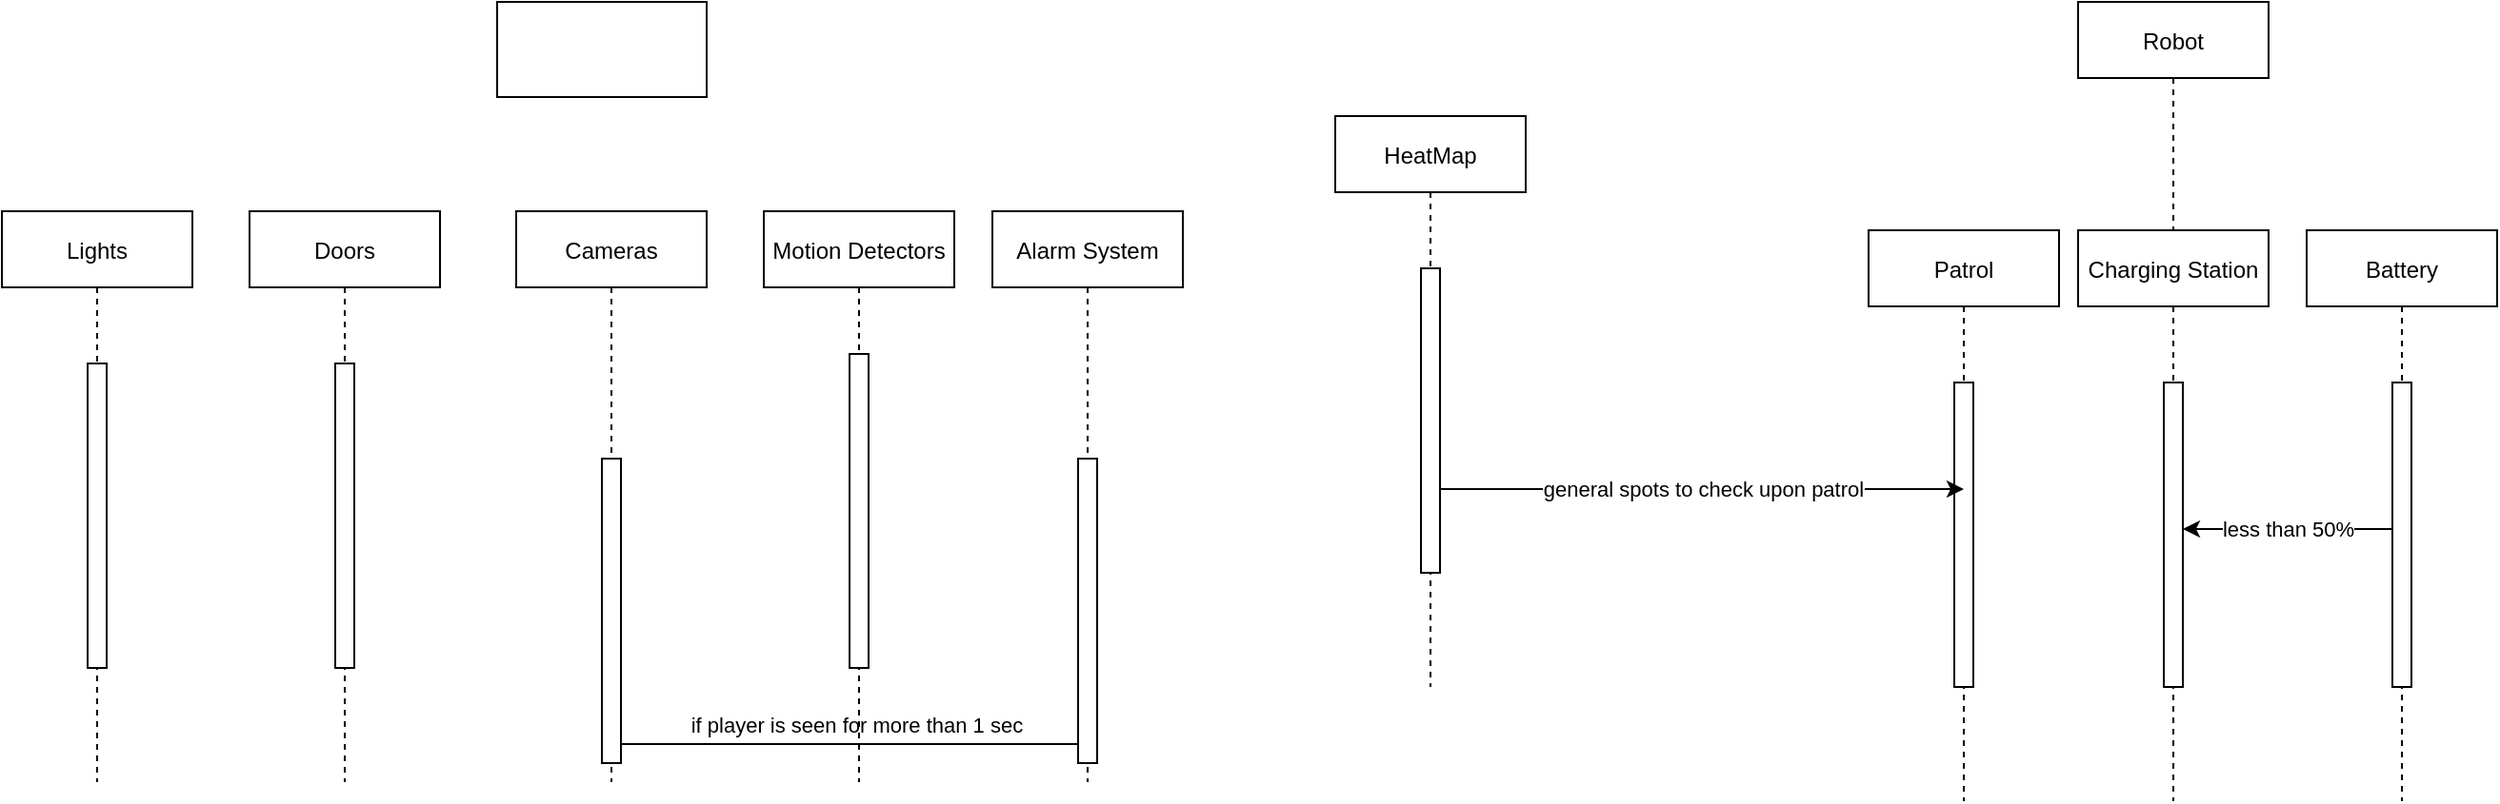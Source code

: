 <mxfile version="15.7.4" type="github">
  <diagram id="kgpKYQtTHZ0yAKxKKP6v" name="Page-1">
    <mxGraphModel dx="2272" dy="832" grid="1" gridSize="10" guides="1" tooltips="1" connect="1" arrows="1" fold="1" page="1" pageScale="1" pageWidth="850" pageHeight="1100" math="0" shadow="0">
      <root>
        <mxCell id="0" />
        <mxCell id="1" parent="0" />
        <mxCell id="3nuBFxr9cyL0pnOWT2aG-1" value="Cameras" style="shape=umlLifeline;perimeter=lifelinePerimeter;container=1;collapsible=0;recursiveResize=0;rounded=0;shadow=0;strokeWidth=1;" parent="1" vertex="1">
          <mxGeometry x="30" y="150" width="100" height="300" as="geometry" />
        </mxCell>
        <mxCell id="3nuBFxr9cyL0pnOWT2aG-2" value="" style="points=[];perimeter=orthogonalPerimeter;rounded=0;shadow=0;strokeWidth=1;" parent="3nuBFxr9cyL0pnOWT2aG-1" vertex="1">
          <mxGeometry x="45" y="130" width="10" height="160" as="geometry" />
        </mxCell>
        <mxCell id="vlGZlSDKLQWc9GM1L02--11" value="if player is seen for more than 1 sec&amp;nbsp;" style="endArrow=none;html=1;rounded=0;" edge="1" parent="3nuBFxr9cyL0pnOWT2aG-1" target="sIRMj_rUHxEw1dp95H_H-10">
          <mxGeometry x="0.022" y="10" width="50" height="50" relative="1" as="geometry">
            <mxPoint x="55" y="280" as="sourcePoint" />
            <mxPoint x="105" y="230" as="targetPoint" />
            <mxPoint as="offset" />
          </mxGeometry>
        </mxCell>
        <mxCell id="3nuBFxr9cyL0pnOWT2aG-5" value="Doors" style="shape=umlLifeline;perimeter=lifelinePerimeter;container=1;collapsible=0;recursiveResize=0;rounded=0;shadow=0;strokeWidth=1;" parent="1" vertex="1">
          <mxGeometry x="-110" y="150" width="100" height="300" as="geometry" />
        </mxCell>
        <mxCell id="3nuBFxr9cyL0pnOWT2aG-6" value="" style="points=[];perimeter=orthogonalPerimeter;rounded=0;shadow=0;strokeWidth=1;" parent="3nuBFxr9cyL0pnOWT2aG-5" vertex="1">
          <mxGeometry x="45" y="80" width="10" height="160" as="geometry" />
        </mxCell>
        <mxCell id="sIRMj_rUHxEw1dp95H_H-1" value="Battery" style="shape=umlLifeline;perimeter=lifelinePerimeter;container=1;collapsible=0;recursiveResize=0;rounded=0;shadow=0;strokeWidth=1;" parent="1" vertex="1">
          <mxGeometry x="970" y="160" width="100" height="300" as="geometry" />
        </mxCell>
        <mxCell id="sIRMj_rUHxEw1dp95H_H-2" value="" style="points=[];perimeter=orthogonalPerimeter;rounded=0;shadow=0;strokeWidth=1;" parent="sIRMj_rUHxEw1dp95H_H-1" vertex="1">
          <mxGeometry x="45" y="80" width="10" height="160" as="geometry" />
        </mxCell>
        <mxCell id="sIRMj_rUHxEw1dp95H_H-3" value="Charging Station" style="shape=umlLifeline;perimeter=lifelinePerimeter;container=1;collapsible=0;recursiveResize=0;rounded=0;shadow=0;strokeWidth=1;" parent="1" vertex="1">
          <mxGeometry x="850" y="160" width="100" height="300" as="geometry" />
        </mxCell>
        <mxCell id="sIRMj_rUHxEw1dp95H_H-4" value="" style="points=[];perimeter=orthogonalPerimeter;rounded=0;shadow=0;strokeWidth=1;" parent="sIRMj_rUHxEw1dp95H_H-3" vertex="1">
          <mxGeometry x="45" y="80" width="10" height="160" as="geometry" />
        </mxCell>
        <mxCell id="sIRMj_rUHxEw1dp95H_H-7" value="Robot" style="shape=umlLifeline;perimeter=lifelinePerimeter;container=1;collapsible=0;recursiveResize=0;rounded=0;shadow=0;strokeWidth=1;strokeColor=default;" parent="1" vertex="1">
          <mxGeometry x="850" y="40" width="100" height="120" as="geometry" />
        </mxCell>
        <mxCell id="sIRMj_rUHxEw1dp95H_H-8" value="Lights" style="shape=umlLifeline;perimeter=lifelinePerimeter;container=1;collapsible=0;recursiveResize=0;rounded=0;shadow=0;strokeWidth=1;" parent="1" vertex="1">
          <mxGeometry x="-240" y="150" width="100" height="300" as="geometry" />
        </mxCell>
        <mxCell id="sIRMj_rUHxEw1dp95H_H-9" value="" style="points=[];perimeter=orthogonalPerimeter;rounded=0;shadow=0;strokeWidth=1;" parent="sIRMj_rUHxEw1dp95H_H-8" vertex="1">
          <mxGeometry x="45" y="80" width="10" height="160" as="geometry" />
        </mxCell>
        <mxCell id="sIRMj_rUHxEw1dp95H_H-10" value="Alarm System" style="shape=umlLifeline;perimeter=lifelinePerimeter;container=1;collapsible=0;recursiveResize=0;rounded=0;shadow=0;strokeWidth=1;" parent="1" vertex="1">
          <mxGeometry x="280" y="150" width="100" height="300" as="geometry" />
        </mxCell>
        <mxCell id="sIRMj_rUHxEw1dp95H_H-11" value="" style="points=[];perimeter=orthogonalPerimeter;rounded=0;shadow=0;strokeWidth=1;" parent="sIRMj_rUHxEw1dp95H_H-10" vertex="1">
          <mxGeometry x="45" y="130" width="10" height="160" as="geometry" />
        </mxCell>
        <mxCell id="sIRMj_rUHxEw1dp95H_H-12" value="HeatMap" style="shape=umlLifeline;perimeter=lifelinePerimeter;container=1;collapsible=0;recursiveResize=0;rounded=0;shadow=0;strokeWidth=1;" parent="1" vertex="1">
          <mxGeometry x="460" y="100" width="100" height="300" as="geometry" />
        </mxCell>
        <mxCell id="sIRMj_rUHxEw1dp95H_H-13" value="" style="points=[];perimeter=orthogonalPerimeter;rounded=0;shadow=0;strokeWidth=1;" parent="sIRMj_rUHxEw1dp95H_H-12" vertex="1">
          <mxGeometry x="45" y="80" width="10" height="160" as="geometry" />
        </mxCell>
        <mxCell id="vlGZlSDKLQWc9GM1L02--1" value="less than 50%" style="endArrow=classic;html=1;rounded=0;exitX=0;exitY=0.481;exitDx=0;exitDy=0;exitPerimeter=0;startArrow=none;startFill=0;endFill=1;" edge="1" parent="1" source="sIRMj_rUHxEw1dp95H_H-2" target="sIRMj_rUHxEw1dp95H_H-4">
          <mxGeometry width="50" height="50" relative="1" as="geometry">
            <mxPoint x="680" y="400" as="sourcePoint" />
            <mxPoint x="910" y="317" as="targetPoint" />
            <Array as="points" />
          </mxGeometry>
        </mxCell>
        <mxCell id="vlGZlSDKLQWc9GM1L02--2" value="Patrol" style="shape=umlLifeline;perimeter=lifelinePerimeter;container=1;collapsible=0;recursiveResize=0;rounded=0;shadow=0;strokeWidth=1;" vertex="1" parent="1">
          <mxGeometry x="740" y="160" width="100" height="300" as="geometry" />
        </mxCell>
        <mxCell id="vlGZlSDKLQWc9GM1L02--3" value="" style="points=[];perimeter=orthogonalPerimeter;rounded=0;shadow=0;strokeWidth=1;" vertex="1" parent="vlGZlSDKLQWc9GM1L02--2">
          <mxGeometry x="45" y="80" width="10" height="160" as="geometry" />
        </mxCell>
        <mxCell id="vlGZlSDKLQWc9GM1L02--7" value="general spots to check upon patrol" style="endArrow=classic;html=1;rounded=0;exitX=1;exitY=0.725;exitDx=0;exitDy=0;exitPerimeter=0;endFill=1;" edge="1" parent="1" source="sIRMj_rUHxEw1dp95H_H-13">
          <mxGeometry width="50" height="50" relative="1" as="geometry">
            <mxPoint x="570" y="300" as="sourcePoint" />
            <mxPoint x="790" y="296" as="targetPoint" />
          </mxGeometry>
        </mxCell>
        <mxCell id="vlGZlSDKLQWc9GM1L02--8" value="Motion Detectors" style="shape=umlLifeline;perimeter=lifelinePerimeter;container=1;collapsible=0;recursiveResize=0;rounded=0;shadow=0;strokeWidth=1;" vertex="1" parent="1">
          <mxGeometry x="160" y="150" width="100" height="300" as="geometry" />
        </mxCell>
        <mxCell id="vlGZlSDKLQWc9GM1L02--9" value="" style="points=[];perimeter=orthogonalPerimeter;rounded=0;shadow=0;strokeWidth=1;" vertex="1" parent="vlGZlSDKLQWc9GM1L02--8">
          <mxGeometry x="45" y="75" width="10" height="165" as="geometry" />
        </mxCell>
        <mxCell id="vlGZlSDKLQWc9GM1L02--10" value="" style="rounded=0;whiteSpace=wrap;html=1;" vertex="1" parent="1">
          <mxGeometry x="20" y="40" width="110" height="50" as="geometry" />
        </mxCell>
      </root>
    </mxGraphModel>
  </diagram>
</mxfile>
